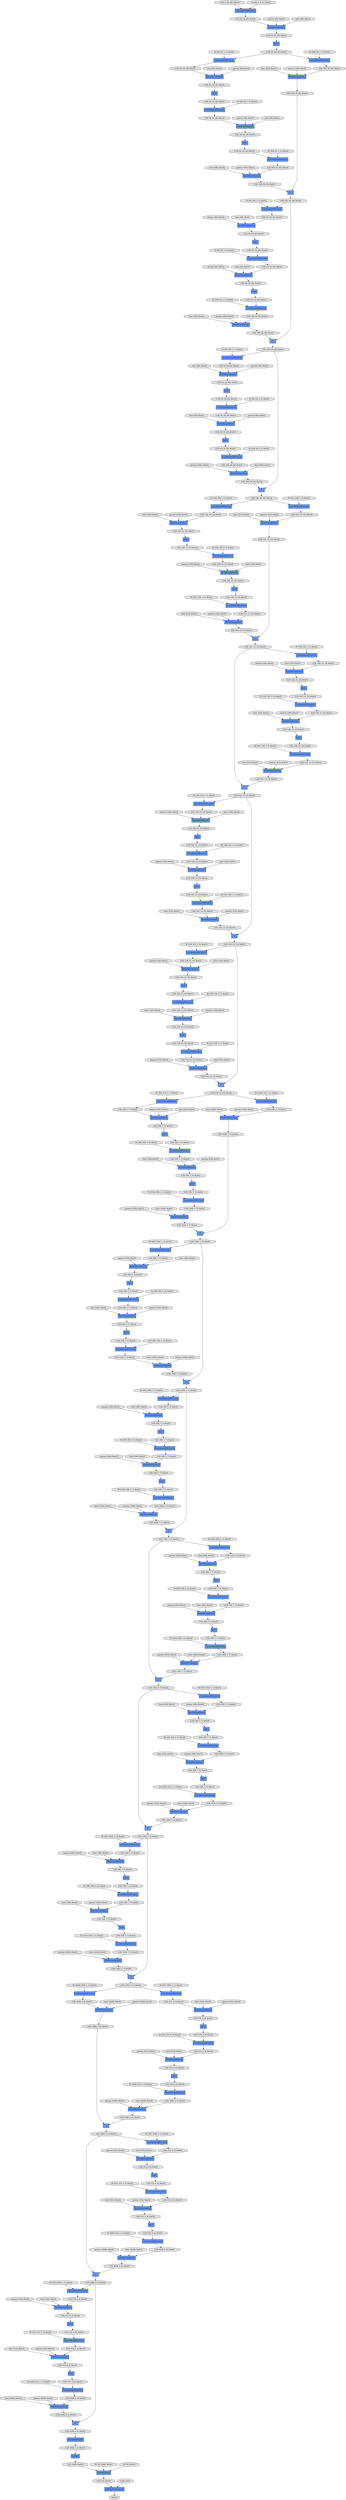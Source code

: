 digraph graphname{rankdir=TB;2202796359816 [label="gamma: (1024), float32",shape="octagon",fillcolor="#E0E0E0",style="filled"];2202852720776 [label="Convolution2DFunction",shape="record",fillcolor="#6495ED",style="filled"];2202796687560 [label="gamma: (512), float32",shape="octagon",fillcolor="#E0E0E0",style="filled"];2202852720904 [label="(128, 128, 13, 13), float32",shape="octagon",fillcolor="#E0E0E0",style="filled"];2202796687688 [label="beta: (512), float32",shape="octagon",fillcolor="#E0E0E0",style="filled"];2202796687816 [label="W: (512, 512, 3, 3), float32",shape="octagon",fillcolor="#E0E0E0",style="filled"];2202796589512 [label="W: (256, 64, 1, 1), float32",shape="octagon",fillcolor="#E0E0E0",style="filled"];2202796589704 [label="gamma: (256), float32",shape="octagon",fillcolor="#E0E0E0",style="filled"];2202852721352 [label="ReLU",shape="record",fillcolor="#6495ED",style="filled"];2202852721480 [label="(128, 128, 13, 13), float32",shape="octagon",fillcolor="#E0E0E0",style="filled"];2202796753800 [label="beta: (128), float32",shape="octagon",fillcolor="#E0E0E0",style="filled"];2202852721544 [label="BatchNormalization",shape="record",fillcolor="#6495ED",style="filled"];2202796590024 [label="beta: (256), float32",shape="octagon",fillcolor="#E0E0E0",style="filled"];2202796557384 [label="W: (1024, 256, 1, 1), float32",shape="octagon",fillcolor="#E0E0E0",style="filled"];2202796754312 [label="gamma: (128), float32",shape="octagon",fillcolor="#E0E0E0",style="filled"];2202852722056 [label="(128, 128, 13, 13), float32",shape="octagon",fillcolor="#E0E0E0",style="filled"];2202796557768 [label="beta: (256), float32",shape="octagon",fillcolor="#E0E0E0",style="filled"];2202852722120 [label="_ + _",shape="record",fillcolor="#6495ED",style="filled"];2202796754504 [label="W: (128, 512, 1, 1), float32",shape="octagon",fillcolor="#E0E0E0",style="filled"];2202852722312 [label="(128, 128, 13, 13), float32",shape="octagon",fillcolor="#E0E0E0",style="filled"];2202796361544 [label="W: (1024, 256, 1, 1), float32",shape="octagon",fillcolor="#E0E0E0",style="filled"];2202796558280 [label="gamma: (256), float32",shape="octagon",fillcolor="#E0E0E0",style="filled"];2202852722696 [label="(128, 512, 13, 13), float32",shape="octagon",fillcolor="#E0E0E0",style="filled"];2202852722760 [label="BatchNormalization",shape="record",fillcolor="#6495ED",style="filled"];2202852722824 [label="Convolution2DFunction",shape="record",fillcolor="#6495ED",style="filled"];2202796558856 [label="W: (256, 256, 3, 3), float32",shape="octagon",fillcolor="#E0E0E0",style="filled"];2202796755464 [label="beta: (512), float32",shape="octagon",fillcolor="#E0E0E0",style="filled"];2202852723272 [label="(128, 512, 13, 13), float32",shape="octagon",fillcolor="#E0E0E0",style="filled"];2202796591688 [label="beta: (256), float32",shape="octagon",fillcolor="#E0E0E0",style="filled"];2202796362504 [label="beta: (1024), float32",shape="octagon",fillcolor="#E0E0E0",style="filled"];2202852723464 [label="(128, 512, 13, 13), float32",shape="octagon",fillcolor="#E0E0E0",style="filled"];2202796559240 [label="gamma: (1024), float32",shape="octagon",fillcolor="#E0E0E0",style="filled"];2202852723656 [label="ReLU",shape="record",fillcolor="#6495ED",style="filled"];2202796362760 [label="gamma: (256), float32",shape="octagon",fillcolor="#E0E0E0",style="filled"];2202852723784 [label="(128, 128, 13, 13), float32",shape="octagon",fillcolor="#E0E0E0",style="filled"];2202796690568 [label="gamma: (512), float32",shape="octagon",fillcolor="#E0E0E0",style="filled"];2202796362888 [label="W: (256, 256, 3, 3), float32",shape="octagon",fillcolor="#E0E0E0",style="filled"];2202852723848 [label="BatchNormalization",shape="record",fillcolor="#6495ED",style="filled"];2202796362952 [label="beta: (256), float32",shape="octagon",fillcolor="#E0E0E0",style="filled"];2202796690696 [label="beta: (512), float32",shape="octagon",fillcolor="#E0E0E0",style="filled"];2202796363080 [label="beta: (256), float32",shape="octagon",fillcolor="#E0E0E0",style="filled"];2202796690952 [label="W: (2048, 512, 1, 1), float32",shape="octagon",fillcolor="#E0E0E0",style="filled"];2202852724232 [label="Convolution2DFunction",shape="record",fillcolor="#6495ED",style="filled"];2202796592648 [label="gamma: (256), float32",shape="octagon",fillcolor="#E0E0E0",style="filled"];2202852724360 [label="(128, 128, 13, 13), float32",shape="octagon",fillcolor="#E0E0E0",style="filled"];2202852724424 [label="Convolution2DFunction",shape="record",fillcolor="#6495ED",style="filled"];2202852724616 [label="(128, 128, 13, 13), float32",shape="octagon",fillcolor="#E0E0E0",style="filled"];2202796658760 [label="beta: (2048), float32",shape="octagon",fillcolor="#E0E0E0",style="filled"];2202852790408 [label="(128, 256, 7, 7), float32",shape="octagon",fillcolor="#E0E0E0",style="filled"];2202796855432 [label="beta: (256), float32",shape="octagon",fillcolor="#E0E0E0",style="filled"];2202852659336 [label="(128, 64, 26, 26), float32",shape="octagon",fillcolor="#E0E0E0",style="filled"];2202852856008 [label="(128, 256, 7, 7), float32",shape="octagon",fillcolor="#E0E0E0",style="filled"];2202852790472 [label="Convolution2DFunction",shape="record",fillcolor="#6495ED",style="filled"];2202852593864 [label="(128, 3, 28, 28), float32",shape="octagon",fillcolor="#E0E0E0",style="filled"];2202852921608 [label="(128, 2048, 4, 4), float32",shape="octagon",fillcolor="#E0E0E0",style="filled"];2202852856072 [label="_ + _",shape="record",fillcolor="#6495ED",style="filled"];2202852593928 [label="ReLU",shape="record",fillcolor="#6495ED",style="filled"];2202852790664 [label="(128, 256, 7, 7), float32",shape="octagon",fillcolor="#E0E0E0",style="filled"];2202852594056 [label="(128, 64, 26, 26), float32",shape="octagon",fillcolor="#E0E0E0",style="filled"];2202852856264 [label="(128, 256, 7, 7), float32",shape="octagon",fillcolor="#E0E0E0",style="filled"];2202796855752 [label="gamma: (256), float32",shape="octagon",fillcolor="#E0E0E0",style="filled"];2202852889096 [label="(128, 1024, 7, 7), float32",shape="octagon",fillcolor="#E0E0E0",style="filled"];2202796855816 [label="beta: (128), float32",shape="octagon",fillcolor="#E0E0E0",style="filled"];2202852921928 [label="_ + _",shape="record",fillcolor="#6495ED",style="filled"];2202852659784 [label="ReLU",shape="record",fillcolor="#6495ED",style="filled"];2202796495432 [label="gamma: (64), float32",shape="octagon",fillcolor="#E0E0E0",style="filled"];2202852922056 [label="(128, 2048, 4, 4), float32",shape="octagon",fillcolor="#E0E0E0",style="filled"];2202852889288 [label="(128, 1024, 7, 7), float32",shape="octagon",fillcolor="#E0E0E0",style="filled"];2202852659912 [label="(128, 64, 26, 26), float32",shape="octagon",fillcolor="#E0E0E0",style="filled"];2202852594440 [label="Convolution2DFunction",shape="record",fillcolor="#6495ED",style="filled"];2202852659976 [label="BatchNormalization",shape="record",fillcolor="#6495ED",style="filled"];2202852889416 [label="ReLU",shape="record",fillcolor="#6495ED",style="filled"];2202852856648 [label="(128, 1024, 7, 7), float32",shape="octagon",fillcolor="#E0E0E0",style="filled"];2202796659592 [label="W: (2048, 512, 1, 1), float32",shape="octagon",fillcolor="#E0E0E0",style="filled"];2202852856712 [label="BatchNormalization",shape="record",fillcolor="#6495ED",style="filled"];2202852791176 [label="(128, 1024, 7, 7), float32",shape="octagon",fillcolor="#E0E0E0",style="filled"];2202852889544 [label="(128, 512, 4, 4), float32",shape="octagon",fillcolor="#E0E0E0",style="filled"];2202852856776 [label="Convolution2DFunction",shape="record",fillcolor="#6495ED",style="filled"];2202852889608 [label="BatchNormalization",shape="record",fillcolor="#6495ED",style="filled"];2202852922632 [label="(128, 2048, 4, 4), float32",shape="octagon",fillcolor="#E0E0E0",style="filled"];2202852660488 [label="(128, 64, 26, 26), float32",shape="octagon",fillcolor="#E0E0E0",style="filled"];2202852791624 [label="Convolution2DFunction",shape="record",fillcolor="#6495ED",style="filled"];2202852660552 [label="_ + _",shape="record",fillcolor="#6495ED",style="filled"];2202795414920 [label="beta: (512), float32",shape="octagon",fillcolor="#E0E0E0",style="filled"];2202796660104 [label="beta: (512), float32",shape="octagon",fillcolor="#E0E0E0",style="filled"];2202852889992 [label="Convolution2DFunction",shape="record",fillcolor="#6495ED",style="filled"];2202852857224 [label="(128, 1024, 7, 7), float32",shape="octagon",fillcolor="#E0E0E0",style="filled"];2202796660168 [label="gamma: (2048), float32",shape="octagon",fillcolor="#E0E0E0",style="filled"];2202852922824 [label="Convolution2DFunction",shape="record",fillcolor="#6495ED",style="filled"];2202852791752 [label="(128, 1024, 7, 7), float32",shape="octagon",fillcolor="#E0E0E0",style="filled"];2202796856712 [label="W: (128, 256, 1, 1), float32",shape="octagon",fillcolor="#E0E0E0",style="filled"];2202852890120 [label="(128, 512, 4, 4), float32",shape="octagon",fillcolor="#E0E0E0",style="filled"];2202796856840 [label="W: (256, 64, 1, 1), float32",shape="octagon",fillcolor="#E0E0E0",style="filled"];2202852660744 [label="(128, 64, 26, 26), float32",shape="octagon",fillcolor="#E0E0E0",style="filled"];2202852595144 [label="Convolution2DFunction",shape="record",fillcolor="#6495ED",style="filled"];2202852890184 [label="Convolution2DFunction",shape="record",fillcolor="#6495ED",style="filled"];2202852857416 [label="(128, 1024, 7, 7), float32",shape="octagon",fillcolor="#E0E0E0",style="filled"];2202852595272 [label="(128, 64, 26, 26), float32",shape="octagon",fillcolor="#E0E0E0",style="filled"];2202852923016 [label="(128, 2048, 4, 4), float32",shape="octagon",fillcolor="#E0E0E0",style="filled"];2202852923144 [label="ReLU",shape="record",fillcolor="#6495ED",style="filled"];2202852890376 [label="(128, 512, 4, 4), float32",shape="octagon",fillcolor="#E0E0E0",style="filled"];2202852857608 [label="ReLU",shape="record",fillcolor="#6495ED",style="filled"];2202852792072 [label="_ + _",shape="record",fillcolor="#6495ED",style="filled"];2202852923272 [label="(128, 512, 4, 4), float32",shape="octagon",fillcolor="#E0E0E0",style="filled"];2202852857736 [label="(128, 256, 7, 7), float32",shape="octagon",fillcolor="#E0E0E0",style="filled"];2202852792200 [label="(128, 1024, 7, 7), float32",shape="octagon",fillcolor="#E0E0E0",style="filled"];2202852661128 [label="(128, 256, 26, 26), float32",shape="octagon",fillcolor="#E0E0E0",style="filled"];2202852923336 [label="BatchNormalization",shape="record",fillcolor="#6495ED",style="filled"];2202852857800 [label="BatchNormalization",shape="record",fillcolor="#6495ED",style="filled"];2202852792264 [label="BatchNormalization",shape="record",fillcolor="#6495ED",style="filled"];2202852661192 [label="BatchNormalization",shape="record",fillcolor="#6495ED",style="filled"];2202796857352 [label="W: (128, 128, 3, 3), float32",shape="octagon",fillcolor="#E0E0E0",style="filled"];2202852595592 [label="(128, 64, 26, 26), float32",shape="octagon",fillcolor="#E0E0E0",style="filled"];2202852890824 [label="ReLU",shape="record",fillcolor="#6495ED",style="filled"];2202852595912 [label="ReLU",shape="record",fillcolor="#6495ED",style="filled"];2202852923720 [label="Convolution2DFunction",shape="record",fillcolor="#6495ED",style="filled"];2202852890952 [label="(128, 512, 4, 4), float32",shape="octagon",fillcolor="#E0E0E0",style="filled"];2202852858184 [label="Convolution2DFunction",shape="record",fillcolor="#6495ED",style="filled"];2202852596040 [label="(128, 64, 26, 26), float32",shape="octagon",fillcolor="#E0E0E0",style="filled"];2202852891016 [label="BatchNormalization",shape="record",fillcolor="#6495ED",style="filled"];2202852596104 [label="BatchNormalization",shape="record",fillcolor="#6495ED",style="filled"];2202796497224 [label="W: (64, 3, 3, 3), float32",shape="octagon",fillcolor="#E0E0E0",style="filled"];2202852923848 [label="(128, 512, 4, 4), float32",shape="octagon",fillcolor="#E0E0E0",style="filled"];2202852858312 [label="(128, 256, 7, 7), float32",shape="octagon",fillcolor="#E0E0E0",style="filled"];2202852792776 [label="(128, 1024, 7, 7), float32",shape="octagon",fillcolor="#E0E0E0",style="filled"];2202852661704 [label="(128, 256, 26, 26), float32",shape="octagon",fillcolor="#E0E0E0",style="filled"];2202852923912 [label="Convolution2DFunction",shape="record",fillcolor="#6495ED",style="filled"];2202852858376 [label="Convolution2DFunction",shape="record",fillcolor="#6495ED",style="filled"];2202852792968 [label="Convolution2DFunction",shape="record",fillcolor="#6495ED",style="filled"];2202852661896 [label="(128, 256, 26, 26), float32",shape="octagon",fillcolor="#E0E0E0",style="filled"];2202852924104 [label="(128, 512, 4, 4), float32",shape="octagon",fillcolor="#E0E0E0",style="filled"];2202852858568 [label="(128, 256, 7, 7), float32",shape="octagon",fillcolor="#E0E0E0",style="filled"];2202852793160 [label="(128, 1024, 7, 7), float32",shape="octagon",fillcolor="#E0E0E0",style="filled"];2202796858184 [label="gamma: (128), float32",shape="octagon",fillcolor="#E0E0E0",style="filled"];2202852662088 [label="ReLU",shape="record",fillcolor="#6495ED",style="filled"];2202852596552 [label="(128, 64, 26, 26), float32",shape="octagon",fillcolor="#E0E0E0",style="filled"];2202852891528 [label="(128, 512, 4, 4), float32",shape="octagon",fillcolor="#E0E0E0",style="filled"];2202852596616 [label="Convolution2DFunction",shape="record",fillcolor="#6495ED",style="filled"];2202852891592 [label="Convolution2DFunction",shape="record",fillcolor="#6495ED",style="filled"];2202852793288 [label="ReLU",shape="record",fillcolor="#6495ED",style="filled"];2202796858312 [label="beta: (128), float32",shape="octagon",fillcolor="#E0E0E0",style="filled"];2202852662216 [label="(128, 64, 26, 26), float32",shape="octagon",fillcolor="#E0E0E0",style="filled"];2202852858888 [label="ReLU",shape="record",fillcolor="#6495ED",style="filled"];2202852662280 [label="BatchNormalization",shape="record",fillcolor="#6495ED",style="filled"];2202852793416 [label="(128, 256, 7, 7), float32",shape="octagon",fillcolor="#E0E0E0",style="filled"];2202852596808 [label="(128, 64, 26, 26), float32",shape="octagon",fillcolor="#E0E0E0",style="filled"];2202852924552 [label="ReLU",shape="record",fillcolor="#6495ED",style="filled"];2202852891784 [label="(128, 512, 4, 4), float32",shape="octagon",fillcolor="#E0E0E0",style="filled"];2202852859016 [label="(128, 256, 7, 7), float32",shape="octagon",fillcolor="#E0E0E0",style="filled"];2202852793480 [label="BatchNormalization",shape="record",fillcolor="#6495ED",style="filled"];2202852859080 [label="BatchNormalization",shape="record",fillcolor="#6495ED",style="filled"];2202852924680 [label="(128, 512, 4, 4), float32",shape="octagon",fillcolor="#E0E0E0",style="filled"];2202796858632 [label="gamma: (128), float32",shape="octagon",fillcolor="#E0E0E0",style="filled"];2202796662088 [label="W: (10, 2048), float32",shape="octagon",fillcolor="#E0E0E0",style="filled"];2202852924744 [label="BatchNormalization",shape="record",fillcolor="#6495ED",style="filled"];2202852859272 [label="BatchNormalization",shape="record",fillcolor="#6495ED",style="filled"];2202852662664 [label="Convolution2DFunction",shape="record",fillcolor="#6495ED",style="filled"];2202796498312 [label="beta: (64), float32",shape="octagon",fillcolor="#E0E0E0",style="filled"];2202852924936 [label="BatchNormalization",shape="record",fillcolor="#6495ED",style="filled"];2202852793864 [label="Convolution2DFunction",shape="record",fillcolor="#6495ED",style="filled"];2202852662792 [label="(128, 64, 26, 26), float32",shape="octagon",fillcolor="#E0E0E0",style="filled"];2202852597256 [label="ReLU",shape="record",fillcolor="#6495ED",style="filled"];2202852662856 [label="Convolution2DFunction",shape="record",fillcolor="#6495ED",style="filled"];2202852892296 [label="(128, 2048, 4, 4), float32",shape="octagon",fillcolor="#E0E0E0",style="filled"];2202852793992 [label="(128, 256, 7, 7), float32",shape="octagon",fillcolor="#E0E0E0",style="filled"];2202852597384 [label="(128, 64, 26, 26), float32",shape="octagon",fillcolor="#E0E0E0",style="filled"];2202852892360 [label="BatchNormalization",shape="record",fillcolor="#6495ED",style="filled"];2202852859592 [label="(128, 256, 7, 7), float32",shape="octagon",fillcolor="#E0E0E0",style="filled"];2202852794056 [label="Convolution2DFunction",shape="record",fillcolor="#6495ED",style="filled"];2202852597448 [label="BatchNormalization",shape="record",fillcolor="#6495ED",style="filled"];2202852892424 [label="BatchNormalization",shape="record",fillcolor="#6495ED",style="filled"];2202852859656 [label="_ + _",shape="record",fillcolor="#6495ED",style="filled"];2202852663048 [label="(128, 64, 26, 26), float32",shape="octagon",fillcolor="#E0E0E0",style="filled"];2202852925256 [label="(128, 512, 4, 4), float32",shape="octagon",fillcolor="#E0E0E0",style="filled"];2202852794248 [label="(128, 256, 7, 7), float32",shape="octagon",fillcolor="#E0E0E0",style="filled"];2202852925320 [label="_ + _",shape="record",fillcolor="#6495ED",style="filled"];2202852892552 [label="Convolution2DFunction",shape="record",fillcolor="#6495ED",style="filled"];2202852663176 [label="BatchNormalization",shape="record",fillcolor="#6495ED",style="filled"];2202852859848 [label="(128, 256, 7, 7), float32",shape="octagon",fillcolor="#E0E0E0",style="filled"];2202852958280 [label="(128, 2048, 4, 4), float32",shape="octagon",fillcolor="#E0E0E0",style="filled"];2202852827208 [label="(128, 256, 7, 7), float32",shape="octagon",fillcolor="#E0E0E0",style="filled"];2202796892296 [label="gamma: (256), float32",shape="octagon",fillcolor="#E0E0E0",style="filled"];2202796728520 [label="gamma: (128), float32",shape="octagon",fillcolor="#E0E0E0",style="filled"];2202852630792 [label="(128, 64, 26, 26), float32",shape="octagon",fillcolor="#E0E0E0",style="filled"];2202796892488 [label="beta: (1024), float32",shape="octagon",fillcolor="#E0E0E0",style="filled"];2202852630856 [label="Convolution2DFunction",shape="record",fillcolor="#6495ED",style="filled"];2202796597640 [label="beta: (64), float32",shape="octagon",fillcolor="#E0E0E0",style="filled"];2202852631048 [label="(128, 64, 26, 26), float32",shape="octagon",fillcolor="#E0E0E0",style="filled"];2202796630600 [label="W: (2048, 512, 1, 1), float32",shape="octagon",fillcolor="#E0E0E0",style="filled"];2202796597832 [label="gamma: (64), float32",shape="octagon",fillcolor="#E0E0E0",style="filled"];2202852958856 [label="(128, 2048, 4, 4), float32",shape="octagon",fillcolor="#E0E0E0",style="filled"];2202796892808 [label="beta: (256), float32",shape="octagon",fillcolor="#E0E0E0",style="filled"];2202852827784 [label="(128, 256, 7, 7), float32",shape="octagon",fillcolor="#E0E0E0",style="filled"];2202852827848 [label="_ + _",shape="record",fillcolor="#6495ED",style="filled"];2202852959048 [label="(128, 2048, 4, 4), float32",shape="octagon",fillcolor="#E0E0E0",style="filled"];2202796598088 [label="W: (64, 64, 3, 3), float32",shape="octagon",fillcolor="#E0E0E0",style="filled"];2202852828040 [label="(128, 256, 7, 7), float32",shape="octagon",fillcolor="#E0E0E0",style="filled"];2202852631560 [label="(128, 256, 26, 26), float32",shape="octagon",fillcolor="#E0E0E0",style="filled"];2202796631112 [label="W: (512, 2048, 1, 1), float32",shape="octagon",fillcolor="#E0E0E0",style="filled"];2202791650376 [label="Convolution2DFunction",shape="record",fillcolor="#6495ED",style="filled"];2202852631624 [label="BatchNormalization",shape="record",fillcolor="#6495ED",style="filled"];2202852959368 [label="(128, 2048, 1, 1), float32",shape="octagon",fillcolor="#E0E0E0",style="filled"];2202852959432 [label="(128, 2048), float32",shape="octagon",fillcolor="#E0E0E0",style="filled"];2202796893384 [label="gamma: (256), float32",shape="octagon",fillcolor="#E0E0E0",style="filled"];2202796598472 [label="beta: (64), float32",shape="octagon",fillcolor="#E0E0E0",style="filled"];2202796664072 [label="beta: (2048), float32",shape="octagon",fillcolor="#E0E0E0",style="filled"];2202852828424 [label="(128, 1024, 7, 7), float32",shape="octagon",fillcolor="#E0E0E0",style="filled"];2202796598536 [label="gamma: (64), float32",shape="octagon",fillcolor="#E0E0E0",style="filled"];2202852959560 [label="LinearFunction",shape="record",fillcolor="#6495ED",style="filled"];2202852828488 [label="BatchNormalization",shape="record",fillcolor="#6495ED",style="filled"];2202852828552 [label="Convolution2DFunction",shape="record",fillcolor="#6495ED",style="filled"];2202852632008 [label="Convolution2DFunction",shape="record",fillcolor="#6495ED",style="filled"];2202796893704 [label="W: (256, 1024, 1, 1), float32",shape="octagon",fillcolor="#E0E0E0",style="filled"];2202796729864 [label="W: (128, 128, 3, 3), float32",shape="octagon",fillcolor="#E0E0E0",style="filled"];2202852632136 [label="(128, 256, 26, 26), float32",shape="octagon",fillcolor="#E0E0E0",style="filled"];2202796631752 [label="gamma: (512), float32",shape="octagon",fillcolor="#E0E0E0",style="filled"];2202852829000 [label="(128, 1024, 7, 7), float32",shape="octagon",fillcolor="#E0E0E0",style="filled"];2202796730184 [label="W: (512, 128, 1, 1), float32",shape="octagon",fillcolor="#E0E0E0",style="filled"];2202796894088 [label="W: (256, 256, 3, 3), float32",shape="octagon",fillcolor="#E0E0E0",style="filled"];2202852829192 [label="(128, 1024, 7, 7), float32",shape="octagon",fillcolor="#E0E0E0",style="filled"];2202852632584 [label="(128, 256, 26, 26), float32",shape="octagon",fillcolor="#E0E0E0",style="filled"];2202796664904 [label="gamma: (2048), float32",shape="octagon",fillcolor="#E0E0E0",style="filled"];2202852632648 [label="BatchNormalization",shape="record",fillcolor="#6495ED",style="filled"];2202796632200 [label="beta: (512), float32",shape="octagon",fillcolor="#E0E0E0",style="filled"];2202796894344 [label="beta: (256), float32",shape="octagon",fillcolor="#E0E0E0",style="filled"];2202796730504 [label="beta: (128), float32",shape="octagon",fillcolor="#E0E0E0",style="filled"];2202796599432 [label="W: (256, 64, 1, 1), float32",shape="octagon",fillcolor="#E0E0E0",style="filled"];2202852960456 [label="(128, 10), float32",shape="octagon",fillcolor="#E0E0E0",style="filled"];2202852829384 [label="ReLU",shape="record",fillcolor="#6495ED",style="filled"];2202852632712 [label="_ + _",shape="record",fillcolor="#6495ED",style="filled"];2202852960520 [label="(128), int32",shape="octagon",fillcolor="#E0E0E0",style="filled"];2202852829512 [label="(128, 256, 7, 7), float32",shape="octagon",fillcolor="#E0E0E0",style="filled"];2202852829576 [label="BatchNormalization",shape="record",fillcolor="#6495ED",style="filled"];2202796730952 [label="gamma: (128), float32",shape="octagon",fillcolor="#E0E0E0",style="filled"];2202852633160 [label="(128, 256, 26, 26), float32",shape="octagon",fillcolor="#E0E0E0",style="filled"];2202852633224 [label="Convolution2DFunction",shape="record",fillcolor="#6495ED",style="filled"];2202852633288 [label="ReLU",shape="record",fillcolor="#6495ED",style="filled"];2202796632840 [label="gamma: (2048), float32",shape="octagon",fillcolor="#E0E0E0",style="filled"];2202796665608 [label="beta: (2048), float32",shape="octagon",fillcolor="#E0E0E0",style="filled"];2202852829960 [label="Convolution2DFunction",shape="record",fillcolor="#6495ED",style="filled"];2202796632904 [label="beta: (2048), float32",shape="octagon",fillcolor="#E0E0E0",style="filled"];2202852830088 [label="(128, 256, 7, 7), float32",shape="octagon",fillcolor="#E0E0E0",style="filled"];2202852633544 [label="Reshape",shape="record",fillcolor="#6495ED",style="filled"];2202852830152 [label="Convolution2DFunction",shape="record",fillcolor="#6495ED",style="filled"];2202851421128 [label="Convolution2DFunction",shape="record",fillcolor="#6495ED",style="filled"];2202852830344 [label="(128, 256, 7, 7), float32",shape="octagon",fillcolor="#E0E0E0",style="filled"];2202796731592 [label="beta: (128), float32",shape="octagon",fillcolor="#E0E0E0",style="filled"];2202852633800 [label="BatchNormalization",shape="record",fillcolor="#6495ED",style="filled"];2202852633864 [label="(128, 256, 26, 26), float32",shape="octagon",fillcolor="#E0E0E0",style="filled"];2202852633928 [label="(128, 64, 26, 26), float32",shape="octagon",fillcolor="#E0E0E0",style="filled"];2202796600648 [label="W: (64, 256, 1, 1), float32",shape="octagon",fillcolor="#E0E0E0",style="filled"];2202796666312 [label="gamma: (2048), float32",shape="octagon",fillcolor="#E0E0E0",style="filled"];2202852830664 [label="ReLU",shape="record",fillcolor="#6495ED",style="filled"];2202852830792 [label="(128, 256, 7, 7), float32",shape="octagon",fillcolor="#E0E0E0",style="filled"];2202796666504 [label="W: (2048, 1024, 1, 1), float32",shape="octagon",fillcolor="#E0E0E0",style="filled"];2202852830856 [label="BatchNormalization",shape="record",fillcolor="#6495ED",style="filled"];2202852634312 [label="Convolution2DFunction",shape="record",fillcolor="#6495ED",style="filled"];2202852962056 [label="float32",shape="octagon",fillcolor="#E0E0E0",style="filled"];2202796732232 [label="gamma: (512), float32",shape="octagon",fillcolor="#E0E0E0",style="filled"];2202852634440 [label="(128, 64, 26, 26), float32",shape="octagon",fillcolor="#E0E0E0",style="filled"];2202852634504 [label="Convolution2DFunction",shape="record",fillcolor="#6495ED",style="filled"];2202796732488 [label="gamma: (256), float32",shape="octagon",fillcolor="#E0E0E0",style="filled"];2202796208456 [label="gamma: (512), float32",shape="octagon",fillcolor="#E0E0E0",style="filled"];2202852766216 [label="(128, 128, 13, 13), float32",shape="octagon",fillcolor="#E0E0E0",style="filled"];2202852766280 [label="_ + _",shape="record",fillcolor="#6495ED",style="filled"];2202796208904 [label="W: (512, 512, 3, 3), float32",shape="octagon",fillcolor="#E0E0E0",style="filled"];2202852766472 [label="(128, 128, 13, 13), float32",shape="octagon",fillcolor="#E0E0E0",style="filled"];2202852766856 [label="(128, 512, 13, 13), float32",shape="octagon",fillcolor="#E0E0E0",style="filled"];2202852766920 [label="BatchNormalization",shape="record",fillcolor="#6495ED",style="filled"];2202852766984 [label="AveragePooling2D",shape="record",fillcolor="#6495ED",style="filled"];2202796701000 [label="gamma: (256), float32",shape="octagon",fillcolor="#E0E0E0",style="filled"];2202796733768 [label="W: (256, 512, 1, 1), float32",shape="octagon",fillcolor="#E0E0E0",style="filled"];2202783102536 [label="beta: (256), float32",shape="octagon",fillcolor="#E0E0E0",style="filled"];2202852767432 [label="(128, 512, 13, 13), float32",shape="octagon",fillcolor="#E0E0E0",style="filled"];2202796701448 [label="beta: (256), float32",shape="octagon",fillcolor="#E0E0E0",style="filled"];2202796701512 [label="W: (1024, 256, 1, 1), float32",shape="octagon",fillcolor="#E0E0E0",style="filled"];2202852767624 [label="(128, 512, 13, 13), float32",shape="octagon",fillcolor="#E0E0E0",style="filled"];2202852767752 [label="ReLU",shape="record",fillcolor="#6495ED",style="filled"];2202852767880 [label="(128, 256, 7, 7), float32",shape="octagon",fillcolor="#E0E0E0",style="filled"];2202852767944 [label="BatchNormalization",shape="record",fillcolor="#6495ED",style="filled"];2202852768328 [label="Convolution2DFunction",shape="record",fillcolor="#6495ED",style="filled"];2202796735048 [label="gamma: (256), float32",shape="octagon",fillcolor="#E0E0E0",style="filled"];2202852768456 [label="(128, 256, 7, 7), float32",shape="octagon",fillcolor="#E0E0E0",style="filled"];2202796604104 [label="b: (10), float32",shape="octagon",fillcolor="#E0E0E0",style="filled"];2202852768520 [label="Convolution2DFunction",shape="record",fillcolor="#6495ED",style="filled"];2202852768712 [label="(128, 256, 7, 7), float32",shape="octagon",fillcolor="#E0E0E0",style="filled"];2202796703048 [label="gamma: (256), float32",shape="octagon",fillcolor="#E0E0E0",style="filled"];2202852769160 [label="ReLU",shape="record",fillcolor="#6495ED",style="filled"];2202796735880 [label="beta: (256), float32",shape="octagon",fillcolor="#E0E0E0",style="filled"];2202796703176 [label="beta: (256), float32",shape="octagon",fillcolor="#E0E0E0",style="filled"];2202852769288 [label="(128, 256, 7, 7), float32",shape="octagon",fillcolor="#E0E0E0",style="filled"];2202852769352 [label="BatchNormalization",shape="record",fillcolor="#6495ED",style="filled"];2202796703368 [label="W: (256, 256, 3, 3), float32",shape="octagon",fillcolor="#E0E0E0",style="filled"];2202852769544 [label="BatchNormalization",shape="record",fillcolor="#6495ED",style="filled"];2202796736264 [label="W: (256, 256, 3, 3), float32",shape="octagon",fillcolor="#E0E0E0",style="filled"];2202851361160 [label="SoftmaxCrossEntropy",shape="record",fillcolor="#6495ED",style="filled"];2202852704712 [label="(128, 128, 13, 13), float32",shape="octagon",fillcolor="#E0E0E0",style="filled"];2202852704776 [label="Convolution2DFunction",shape="record",fillcolor="#6495ED",style="filled"];2202852704968 [label="(128, 128, 13, 13), float32",shape="octagon",fillcolor="#E0E0E0",style="filled"];2202796737608 [label="W: (512, 256, 1, 1), float32",shape="octagon",fillcolor="#E0E0E0",style="filled"];2202852705480 [label="(128, 512, 13, 13), float32",shape="octagon",fillcolor="#E0E0E0",style="filled"];2202796705032 [label="gamma: (256), float32",shape="octagon",fillcolor="#E0E0E0",style="filled"];2202852705544 [label="BatchNormalization",shape="record",fillcolor="#6495ED",style="filled"];2202796705288 [label="beta: (256), float32",shape="octagon",fillcolor="#E0E0E0",style="filled"];2202852705928 [label="Convolution2DFunction",shape="record",fillcolor="#6495ED",style="filled"];2202852706056 [label="(128, 512, 13, 13), float32",shape="octagon",fillcolor="#E0E0E0",style="filled"];2202796738568 [label="beta: (512), float32",shape="octagon",fillcolor="#E0E0E0",style="filled"];2202852706376 [label="_ + _",shape="record",fillcolor="#6495ED",style="filled"];2202852706504 [label="(128, 512, 13, 13), float32",shape="octagon",fillcolor="#E0E0E0",style="filled"];2202852706568 [label="BatchNormalization",shape="record",fillcolor="#6495ED",style="filled"];2202796738952 [label="gamma: (512), float32",shape="octagon",fillcolor="#E0E0E0",style="filled"];2202796706440 [label="gamma: (256), float32",shape="octagon",fillcolor="#E0E0E0",style="filled"];2202796706504 [label="W: (256, 1024, 1, 1), float32",shape="octagon",fillcolor="#E0E0E0",style="filled"];2202852707080 [label="(128, 512, 13, 13), float32",shape="octagon",fillcolor="#E0E0E0",style="filled"];2202796706632 [label="W: (256, 256, 3, 3), float32",shape="octagon",fillcolor="#E0E0E0",style="filled"];2202852707272 [label="Convolution2DFunction",shape="record",fillcolor="#6495ED",style="filled"];2202796739528 [label="beta: (512), float32",shape="octagon",fillcolor="#E0E0E0",style="filled"];2202852707464 [label="(128, 512, 13, 13), float32",shape="octagon",fillcolor="#E0E0E0",style="filled"];2202796739784 [label="W: (512, 128, 1, 1), float32",shape="octagon",fillcolor="#E0E0E0",style="filled"];2202852707592 [label="ReLU",shape="record",fillcolor="#6495ED",style="filled"];2202852707720 [label="(128, 128, 13, 13), float32",shape="octagon",fillcolor="#E0E0E0",style="filled"];2202852707784 [label="BatchNormalization",shape="record",fillcolor="#6495ED",style="filled"];2202796740104 [label="gamma: (512), float32",shape="octagon",fillcolor="#E0E0E0",style="filled"];2202852708168 [label="Convolution2DFunction",shape="record",fillcolor="#6495ED",style="filled"];2202852708296 [label="(128, 128, 13, 13), float32",shape="octagon",fillcolor="#E0E0E0",style="filled"];2202852741384 [label="ReLU",shape="record",fillcolor="#6495ED",style="filled"];2202852872584 [label="(128, 1024, 7, 7), float32",shape="octagon",fillcolor="#E0E0E0",style="filled"];2202852807048 [label="ReLU",shape="record",fillcolor="#6495ED",style="filled"];2202852741512 [label="(128, 128, 13, 13), float32",shape="octagon",fillcolor="#E0E0E0",style="filled"];2202852741576 [label="BatchNormalization",shape="record",fillcolor="#6495ED",style="filled"];2202852807176 [label="(128, 256, 7, 7), float32",shape="octagon",fillcolor="#E0E0E0",style="filled"];2202796741192 [label="beta: (1024), float32",shape="octagon",fillcolor="#E0E0E0",style="filled"];2202852807240 [label="BatchNormalization",shape="record",fillcolor="#6495ED",style="filled"];2202852873160 [label="(128, 1024, 7, 7), float32",shape="octagon",fillcolor="#E0E0E0",style="filled"];2202852742088 [label="(128, 128, 13, 13), float32",shape="octagon",fillcolor="#E0E0E0",style="filled"];2202852742152 [label="_ + _",shape="record",fillcolor="#6495ED",style="filled"];2202796676168 [label="gamma: (1024), float32",shape="octagon",fillcolor="#E0E0E0",style="filled"];2202852807752 [label="(128, 256, 7, 7), float32",shape="octagon",fillcolor="#E0E0E0",style="filled"];2202852873352 [label="(128, 1024, 7, 7), float32",shape="octagon",fillcolor="#E0E0E0",style="filled"];2202852807816 [label="_ + _",shape="record",fillcolor="#6495ED",style="filled"];2202852742344 [label="(128, 128, 13, 13), float32",shape="octagon",fillcolor="#E0E0E0",style="filled"];2202852873544 [label="ReLU",shape="record",fillcolor="#6495ED",style="filled"];2202852808008 [label="(128, 256, 7, 7), float32",shape="octagon",fillcolor="#E0E0E0",style="filled"];2202852873672 [label="(128, 256, 7, 7), float32",shape="octagon",fillcolor="#E0E0E0",style="filled"];2202852873736 [label="BatchNormalization",shape="record",fillcolor="#6495ED",style="filled"];2202783077960 [label="gamma: (1024), float32",shape="octagon",fillcolor="#E0E0E0",style="filled"];2202852742728 [label="(128, 512, 13, 13), float32",shape="octagon",fillcolor="#E0E0E0",style="filled"];2202852742792 [label="BatchNormalization",shape="record",fillcolor="#6495ED",style="filled"];2202852808392 [label="(128, 1024, 7, 7), float32",shape="octagon",fillcolor="#E0E0E0",style="filled"];2202852808456 [label="BatchNormalization",shape="record",fillcolor="#6495ED",style="filled"];2202852808520 [label="Convolution2DFunction",shape="record",fillcolor="#6495ED",style="filled"];2202796545864 [label="W: (64, 64, 3, 3), float32",shape="octagon",fillcolor="#E0E0E0",style="filled"];2202852874120 [label="Convolution2DFunction",shape="record",fillcolor="#6495ED",style="filled"];2202852874248 [label="(128, 256, 7, 7), float32",shape="octagon",fillcolor="#E0E0E0",style="filled"];2202852874312 [label="Convolution2DFunction",shape="record",fillcolor="#6495ED",style="filled"];2202796677256 [label="W: (1024, 256, 1, 1), float32",shape="octagon",fillcolor="#E0E0E0",style="filled"];2202852743304 [label="(128, 512, 13, 13), float32",shape="octagon",fillcolor="#E0E0E0",style="filled"];2202796742856 [label="beta: (256), float32",shape="octagon",fillcolor="#E0E0E0",style="filled"];2202852874504 [label="(128, 256, 7, 7), float32",shape="octagon",fillcolor="#E0E0E0",style="filled"];2202852808968 [label="(128, 1024, 7, 7), float32",shape="octagon",fillcolor="#E0E0E0",style="filled"];2202783078728 [label="W: (1024, 256, 1, 1), float32",shape="octagon",fillcolor="#E0E0E0",style="filled"];2202852743496 [label="(128, 512, 13, 13), float32",shape="octagon",fillcolor="#E0E0E0",style="filled"];2202852809160 [label="(128, 1024, 7, 7), float32",shape="octagon",fillcolor="#E0E0E0",style="filled"];2202796546504 [label="gamma: (64), float32",shape="octagon",fillcolor="#E0E0E0",style="filled"];2202852743688 [label="ReLU",shape="record",fillcolor="#6495ED",style="filled"];2202852874824 [label="ReLU",shape="record",fillcolor="#6495ED",style="filled"];2202852743816 [label="(128, 128, 13, 13), float32",shape="octagon",fillcolor="#E0E0E0",style="filled"];2202796743304 [label="W: (1024, 256, 1, 1), float32",shape="octagon",fillcolor="#E0E0E0",style="filled"];2202852809352 [label="ReLU",shape="record",fillcolor="#6495ED",style="filled"];2202796186248 [label="beta: (1024), float32",shape="octagon",fillcolor="#E0E0E0",style="filled"];2202852743880 [label="BatchNormalization",shape="record",fillcolor="#6495ED",style="filled"];2202852874952 [label="(128, 256, 7, 7), float32",shape="octagon",fillcolor="#E0E0E0",style="filled"];2202783046344 [label="gamma: (256), float32",shape="octagon",fillcolor="#E0E0E0",style="filled"];2202852875016 [label="BatchNormalization",shape="record",fillcolor="#6495ED",style="filled"];2202852809480 [label="(128, 256, 7, 7), float32",shape="octagon",fillcolor="#E0E0E0",style="filled"];2202852809544 [label="BatchNormalization",shape="record",fillcolor="#6495ED",style="filled"];2202796678216 [label="W: (512, 1024, 1, 1), float32",shape="octagon",fillcolor="#E0E0E0",style="filled"];2202852744264 [label="Convolution2DFunction",shape="record",fillcolor="#6495ED",style="filled"];2202796547144 [label="beta: (64), float32",shape="octagon",fillcolor="#E0E0E0",style="filled"];2202796743816 [label="gamma: (1024), float32",shape="octagon",fillcolor="#E0E0E0",style="filled"];2202852809928 [label="Convolution2DFunction",shape="record",fillcolor="#6495ED",style="filled"];2202852744392 [label="(128, 128, 13, 13), float32",shape="octagon",fillcolor="#E0E0E0",style="filled"];2202796678408 [label="beta: (1024), float32",shape="octagon",fillcolor="#E0E0E0",style="filled"];2202852875528 [label="(128, 256, 7, 7), float32",shape="octagon",fillcolor="#E0E0E0",style="filled"];2202852744456 [label="Convolution2DFunction",shape="record",fillcolor="#6495ED",style="filled"];2202796547336 [label="W: (256, 64, 1, 1), float32",shape="octagon",fillcolor="#E0E0E0",style="filled"];2202852875592 [label="_ + _",shape="record",fillcolor="#6495ED",style="filled"];2202852810056 [label="(128, 256, 7, 7), float32",shape="octagon",fillcolor="#E0E0E0",style="filled"];2202852810120 [label="Convolution2DFunction",shape="record",fillcolor="#6495ED",style="filled"];2202852744648 [label="(128, 128, 13, 13), float32",shape="octagon",fillcolor="#E0E0E0",style="filled"];2202796547528 [label="W: (64, 64, 1, 1), float32",shape="octagon",fillcolor="#E0E0E0",style="filled"];2202852875784 [label="(128, 256, 7, 7), float32",shape="octagon",fillcolor="#E0E0E0",style="filled"];2202852810312 [label="(128, 256, 7, 7), float32",shape="octagon",fillcolor="#E0E0E0",style="filled"];2202796547656 [label="beta: (64), float32",shape="octagon",fillcolor="#E0E0E0",style="filled"];2202852810440 [label="BatchNormalization",shape="record",fillcolor="#6495ED",style="filled"];2202852744968 [label="ReLU",shape="record",fillcolor="#6495ED",style="filled"];2202796744520 [label="W: (256, 1024, 1, 1), float32",shape="octagon",fillcolor="#E0E0E0",style="filled"];2202852745096 [label="(128, 128, 13, 13), float32",shape="octagon",fillcolor="#E0E0E0",style="filled"];2202852810632 [label="ReLU",shape="record",fillcolor="#6495ED",style="filled"];2202852876168 [label="(128, 1024, 7, 7), float32",shape="octagon",fillcolor="#E0E0E0",style="filled"];2202796547976 [label="gamma: (64), float32",shape="octagon",fillcolor="#E0E0E0",style="filled"];2202852745160 [label="BatchNormalization",shape="record",fillcolor="#6495ED",style="filled"];2202852876232 [label="BatchNormalization",shape="record",fillcolor="#6495ED",style="filled"];2202796646472 [label="W: (128, 128, 3, 3), float32",shape="octagon",fillcolor="#E0E0E0",style="filled"];2202852941960 [label="(128, 512, 4, 4), float32",shape="octagon",fillcolor="#E0E0E0",style="filled"];2202852679816 [label="ReLU",shape="record",fillcolor="#6495ED",style="filled"];2202852679944 [label="(128, 64, 26, 26), float32",shape="octagon",fillcolor="#E0E0E0",style="filled"];2202796646792 [label="gamma: (512), float32",shape="octagon",fillcolor="#E0E0E0",style="filled"];2202852942344 [label="(128, 2048, 4, 4), float32",shape="octagon",fillcolor="#E0E0E0",style="filled"];2202796647240 [label="gamma: (128), float32",shape="octagon",fillcolor="#E0E0E0",style="filled"];2202852680520 [label="(128, 64, 26, 26), float32",shape="octagon",fillcolor="#E0E0E0",style="filled"];2202852680584 [label="_ + _",shape="record",fillcolor="#6495ED",style="filled"];2202852942920 [label="(128, 2048, 4, 4), float32",shape="octagon",fillcolor="#E0E0E0",style="filled"];2202796745800 [label="gamma: (1024), float32",shape="octagon",fillcolor="#E0E0E0",style="filled"];2202852680776 [label="(128, 64, 26, 26), float32",shape="octagon",fillcolor="#E0E0E0",style="filled"];2202796647560 [label="beta: (128), float32",shape="octagon",fillcolor="#E0E0E0",style="filled"];2202852943112 [label="(128, 2048, 4, 4), float32",shape="octagon",fillcolor="#E0E0E0",style="filled"];2202852943304 [label="ReLU",shape="record",fillcolor="#6495ED",style="filled"];2202852681160 [label="(128, 256, 26, 26), float32",shape="octagon",fillcolor="#E0E0E0",style="filled"];2202852681224 [label="BatchNormalization",shape="record",fillcolor="#6495ED",style="filled"];2202852943432 [label="(128, 512, 4, 4), float32",shape="octagon",fillcolor="#E0E0E0",style="filled"];2202852681288 [label="Convolution2DFunction",shape="record",fillcolor="#6495ED",style="filled"];2202796746312 [label="beta: (256), float32",shape="octagon",fillcolor="#E0E0E0",style="filled"];2202852943496 [label="BatchNormalization",shape="record",fillcolor="#6495ED",style="filled"];2202796648264 [label="W: (512, 128, 1, 1), float32",shape="octagon",fillcolor="#E0E0E0",style="filled"];2202852943880 [label="Convolution2DFunction",shape="record",fillcolor="#6495ED",style="filled"];2202852681736 [label="(128, 256, 26, 26), float32",shape="octagon",fillcolor="#E0E0E0",style="filled"];2202796648520 [label="beta: (128), float32",shape="octagon",fillcolor="#E0E0E0",style="filled"];2202852944008 [label="(128, 512, 4, 4), float32",shape="octagon",fillcolor="#E0E0E0",style="filled"];2202852944072 [label="Convolution2DFunction",shape="record",fillcolor="#6495ED",style="filled"];2202796746952 [label="gamma: (256), float32",shape="octagon",fillcolor="#E0E0E0",style="filled"];2202796648648 [label="W: (128, 512, 1, 1), float32",shape="octagon",fillcolor="#E0E0E0",style="filled"];2202852681928 [label="(128, 256, 26, 26), float32",shape="octagon",fillcolor="#E0E0E0",style="filled"];2202852682056 [label="ReLU",shape="record",fillcolor="#6495ED",style="filled"];2202852944264 [label="(128, 512, 4, 4), float32",shape="octagon",fillcolor="#E0E0E0",style="filled"];2202852682184 [label="(128, 128, 13, 13), float32",shape="octagon",fillcolor="#E0E0E0",style="filled"];2202852682248 [label="BatchNormalization",shape="record",fillcolor="#6495ED",style="filled"];2202852944584 [label="ReLU",shape="record",fillcolor="#6495ED",style="filled"];2202852944712 [label="(128, 512, 4, 4), float32",shape="octagon",fillcolor="#E0E0E0",style="filled"];2202852944776 [label="BatchNormalization",shape="record",fillcolor="#6495ED",style="filled"];2202852682632 [label="Convolution2DFunction",shape="record",fillcolor="#6495ED",style="filled"];2202852682760 [label="(128, 128, 13, 13), float32",shape="octagon",fillcolor="#E0E0E0",style="filled"];2202852944968 [label="BatchNormalization",shape="record",fillcolor="#6495ED",style="filled"];2202796747848 [label="beta: (1024), float32",shape="octagon",fillcolor="#E0E0E0",style="filled"];2202852682824 [label="Convolution2DFunction",shape="record",fillcolor="#6495ED",style="filled"];2202796747976 [label="W: (256, 1024, 1, 1), float32",shape="octagon",fillcolor="#E0E0E0",style="filled"];2202796649736 [label="gamma: (128), float32",shape="octagon",fillcolor="#E0E0E0",style="filled"];2202852683016 [label="(128, 128, 13, 13), float32",shape="octagon",fillcolor="#E0E0E0",style="filled"];2202796715336 [label="beta: (1024), float32",shape="octagon",fillcolor="#E0E0E0",style="filled"];2202852945288 [label="(128, 512, 4, 4), float32",shape="octagon",fillcolor="#E0E0E0",style="filled"];2202852945352 [label="_ + _",shape="record",fillcolor="#6495ED",style="filled"];2202796715464 [label="gamma: (1024), float32",shape="octagon",fillcolor="#E0E0E0",style="filled"];2202852945544 [label="(128, 512, 4, 4), float32",shape="octagon",fillcolor="#E0E0E0",style="filled"];2202796715656 [label="W: (256, 1024, 1, 1), float32",shape="octagon",fillcolor="#E0E0E0",style="filled"];2202796715720 [label="W: (1024, 512, 1, 1), float32",shape="octagon",fillcolor="#E0E0E0",style="filled"];2202852683464 [label="ReLU",shape="record",fillcolor="#6495ED",style="filled"];2202852683592 [label="(128, 128, 13, 13), float32",shape="octagon",fillcolor="#E0E0E0",style="filled"];2202852683656 [label="BatchNormalization",shape="record",fillcolor="#6495ED",style="filled"];2202796585480 [label="beta: (128), float32",shape="octagon",fillcolor="#E0E0E0",style="filled"];2202796847752 [label="W: (64, 64, 3, 3), float32",shape="octagon",fillcolor="#E0E0E0",style="filled"];2202796848136 [label="W: (64, 256, 1, 1), float32",shape="octagon",fillcolor="#E0E0E0",style="filled"];2202796586120 [label="gamma: (128), float32",shape="octagon",fillcolor="#E0E0E0",style="filled"];2202796586504 [label="W: (128, 128, 3, 3), float32",shape="octagon",fillcolor="#E0E0E0",style="filled"];2202796586696 [label="gamma: (512), float32",shape="octagon",fillcolor="#E0E0E0",style="filled"];2202796848840 [label="gamma: (64), float32",shape="octagon",fillcolor="#E0E0E0",style="filled"];2202796586760 [label="beta: (512), float32",shape="octagon",fillcolor="#E0E0E0",style="filled"];2202796652616 [label="beta: (512), float32",shape="octagon",fillcolor="#E0E0E0",style="filled"];2202796587144 [label="W: (512, 128, 1, 1), float32",shape="octagon",fillcolor="#E0E0E0",style="filled"];2202796849544 [label="beta: (256), float32",shape="octagon",fillcolor="#E0E0E0",style="filled"];2202796849672 [label="gamma: (64), float32",shape="octagon",fillcolor="#E0E0E0",style="filled"];2202851506696 [label="Convolution2DFunction",shape="record",fillcolor="#6495ED",style="filled"];2202796653256 [label="gamma: (512), float32",shape="octagon",fillcolor="#E0E0E0",style="filled"];2202796849864 [label="gamma: (256), float32",shape="octagon",fillcolor="#E0E0E0",style="filled"];2202796587848 [label="W: (128, 512, 1, 1), float32",shape="octagon",fillcolor="#E0E0E0",style="filled"];2202851507016 [label="BatchNormalization",shape="record",fillcolor="#6495ED",style="filled"];2202796653448 [label="W: (512, 512, 3, 3), float32",shape="octagon",fillcolor="#E0E0E0",style="filled"];2202796653576 [label="beta: (512), float32",shape="octagon",fillcolor="#E0E0E0",style="filled"];2202796653896 [label="W: (512, 2048, 1, 1), float32",shape="octagon",fillcolor="#E0E0E0",style="filled"];2202796850632 [label="beta: (64), float32",shape="octagon",fillcolor="#E0E0E0",style="filled"];2202796654280 [label="gamma: (512), float32",shape="octagon",fillcolor="#E0E0E0",style="filled"];2202796850888 [label="beta: (64), float32",shape="octagon",fillcolor="#E0E0E0",style="filled"];2202852827848 -> 2202852829192;2202852892552 -> 2202852923272;2202852891528 -> 2202852890824;2202852659784 -> 2202852660744;2202852808968 -> 2202852807816;2202852662664 -> 2202852679944;2202852960456 -> 2202851361160;2202852923720 -> 2202852924680;2202852682056 -> 2202852683016;2202852679816 -> 2202852680776;2202852793864 -> 2202852807176;2202852768712 -> 2202852768328;2202852707592 -> 2202852720904;2202852633800 -> 2202852634440;2202852830856 -> 2202852856008;2202852659336 -> 2202852634312;2202852923336 -> 2202852923848;2202852857800 -> 2202852858312;2202852792264 -> 2202852792776;2202852661192 -> 2202852661704;2202852704968 -> 2202852682824;2202796665608 -> 2202852892360;2202852793288 -> 2202852794248;2202783046344 -> 2202852793480;2202852875016 -> 2202852875528;2202852791176 -> 2202852769544;2202852767624 -> 2202852594440;2202852809160 -> 2202852792968;2202796660104 -> 2202852944776;2202796739784 -> 2202852682824;2202852892360 -> 2202852921608;2202852876232 -> 2202852889096;2202796856840 -> 2202852662856;2202852856008 -> 2202852830664;2202852875592 -> 2202852889288;2202796208456 -> 2202852944776;2202852768456 -> 2202852767752;2202852724232 -> 2202852741512;2202783077960 -> 2202852769544;2202852706504 -> 2202852706568;2202796855752 -> 2202852681224;2202852706056 -> 2202852706376;2202852828040 -> 2202852810120;2202796597640 -> 2202852633800;2202852792968 -> 2202852809480;2202852704712 -> 2202852683464;2202852810440 -> 2202852827784;2202852945544 -> 2202852944072;2202852873160 -> 2202852859656;2202852707720 -> 2202852707784;2202852706376 -> 2202852707464;2202852632008 -> 2202852633928;2202796745800 -> 2202852856712;2202852923848 -> 2202852923144;2202852889096 -> 2202852875592;2202852858312 -> 2202852857608;2202852856648 -> 2202852856712;2202852810120 -> 2202852828424;2202852792776 -> 2202852792072;2202852632136 -> 2202852632712;2202852595144 -> 2202852597384;2202852807176 -> 2202852807240;2202852769288 -> 2202852769352;2202796586504 -> 2202852724232;2202796850888 -> 2202852662280;2202852632648 -> 2202852633160;2202852634504 -> 2202852661128;2202852633224 -> 2202852662216;2202852659912 -> 2202852659976;2202796557768 -> 2202852859080;2202796495432 -> 2202851507016;2202852741384 -> 2202852742344;2202852791752 -> 2202852792072;2202796666312 -> 2202852892424;2202852633160 -> 2202852632712;2202852859080 -> 2202852859592;2202852828488 -> 2202852829000;2202796858184 -> 2202852682248;2202852722696 -> 2202852722760;2202852791624 -> 2202852793416;2202852663048 -> 2202852662664;2202852593928 -> 2202852595592;2202796557384 -> 2202852858376;2202852942344 -> 2202852924936;2202852705928 -> 2202852707720;2202852597256 -> 2202852631048;2202852890184 -> 2202852892296;2202852744392 -> 2202852743688;2202796732488 -> 2202852769352;2202852923144 -> 2202852924104;2202852857608 -> 2202852858568;2202796858312 -> 2202852683656;2202852708296 -> 2202852707592;2202852766984 -> 2202852959368;2202852793160 -> 2202852791624;2202852945352 -> 2202852959048;2202852809160 -> 2202852827848;2202796586696 -> 2202852742792;2202796604104 -> 2202852959560;2202852631624 -> 2202852632136;2202796591688 -> 2202852631624;2202852942920 -> 2202852925320;2202852743496 -> 2202852722824;2202852680584 -> 2202852681928;2202796652616 -> 2202852924744;2202852889608 -> 2202852890120;2202852873736 -> 2202852874248;2202796892488 -> 2202852859272;2202852829192 -> 2202852808520;2202796706440 -> 2202852810440;2202796586760 -> 2202852742792;2202852891016 -> 2202852891528;2202796649736 -> 2202852721544;2202852809352 -> 2202852810312;2202796632200 -> 2202852943496;2202852768520 -> 2202852791176;2202852922824 -> 2202852943432;2202852769352 -> 2202852790408;2202852707080 -> 2202852706376;2202783102536 -> 2202852769352;2202852743880 -> 2202852744392;2202796600648 -> 2202852632008;2202852959368 -> 2202852633544;2202851507016 -> 2202852595272;2202796706632 -> 2202852809928;2202852662792 -> 2202852662088;2202796678216 -> 2202852681288;2202852807240 -> 2202852807752;2202852594440 -> 2202852767880;2202852943112 -> 2202852922824;2202852769160 -> 2202852790664;2202852661704 -> 2202852660552;2202796728520 -> 2202852745160;2202796676168 -> 2202852876232;2202852661896 -> 2202852680584;2202796687560 -> 2202852891016;2202796848840 -> 2202852663176;2202796701512 -> 2202852830152;2202852890376 -> 2202852889992;2202852890824 -> 2202852891784;2202796732232 -> 2202852766920;2202852596552 -> 2202852595912;2202852829960 -> 2202852830792;2202796647240 -> 2202852707784;2202852857416 -> 2202852828552;2202852767624 -> 2202852790472;2202796733768 -> 2202852594440;2202796648648 -> 2202852705928;2202852875528 -> 2202852874824;2202852856072 -> 2202852857416;2202796687688 -> 2202852889608;2202852944072 -> 2202852958280;2202852724424 -> 2202852742728;2202852874120 -> 2202852874952;2202852873352 -> 2202852856776;2202796653576 -> 2202852923336;2202796677256 -> 2202852874312;2202852793416 -> 2202852793480;2202852794056 -> 2202852808392;2202852681736 -> 2202852680584;2202852857416 -> 2202852859656;2202852633864 -> 2202852632008;2202796715336 -> 2202852792264;2202796659592 -> 2202852944072;2202852808392 -> 2202852808456;2202796592648 -> 2202852632648;2202796359816 -> 2202852808456;2202796363080 -> 2202852807240;2202796703048 -> 2202852829576;2202852767944 -> 2202852768456;2202796735048 -> 2202852767944;2202852723464 -> 2202852742152;2202796547976 -> 2202852596104;2202852874504 -> 2202852874120;2202852721352 -> 2202852722312;2202852681288 -> 2202852889544;2202852742728 -> 2202852742792;2202852707784 -> 2202852708296;2202852723464 -> 2202852707272;2202796632840 -> 2202852924936;2202852944008 -> 2202852943304;2202852794248 -> 2202852793864;2202852959560 -> 2202852960456;2202852829000 -> 2202852827848;2202852827784 -> 2202852810632;2202796598088 -> 2202852634312;2202852944712 -> 2202852944776;2202852859272 -> 2202852873160;2202852722120 -> 2202852723464;2202852958280 -> 2202852944968;2202852631048 -> 2202852596616;2202852704776 -> 2202852706504;2202852793160 -> 2202852807816;2202796703368 -> 2202852829960;2202796858632 -> 2202852683656;2202796653448 -> 2202852923720;2202852858888 -> 2202852859848;2202796706504 -> 2202852792968;2202852923912 -> 2202852942344;2202852890120 -> 2202852889416;2202852859592 -> 2202852858888;2202796690568 -> 2202852889608;2202796547528 -> 2202851421128;2202852874952 -> 2202852875016;2202796705032 -> 2202852809544;2202852960520 -> 2202851361160;2202796893704 -> 2202852856776;2202796703176 -> 2202852829576;2202852768328 -> 2202852769288;2202796849672 -> 2202852662280;2202852921608 -> 2202852921928;2202852830664 -> 2202852856264;2202852766920 -> 2202852767432;2202796559240 -> 2202852859272;2202852681928 -> 2202791650376;2202852766280 -> 2202852767624;2202852889288 -> 2202852891592;2202796741192 -> 2202852828488;2202852595592 -> 2202851421128;2202796497224 -> 2202851506696;2202852922056 -> 2202852892424;2202852858184 -> 2202852859016;2202852793992 -> 2202852793288;2202852663176 -> 2202852680520;2202796664072 -> 2202852892424;2202852943880 -> 2202852944712;2202852922632 -> 2202852921928;2202852767880 -> 2202852767944;2202852660488 -> 2202852659784;2202796742856 -> 2202852810440;2202852597448 -> 2202852630792;2202796631752 -> 2202852943496;2202796746312 -> 2202852857800;2202852744648 -> 2202852744264;2202796847752 -> 2202852662664;2202852593864 -> 2202851506696;2202796894088 -> 2202852874120;2202796647560 -> 2202852707784;2202796361544 -> 2202852794056;2202852662280 -> 2202852662792;2202852742152 -> 2202852743496;2202796690696 -> 2202852891016;2202796753800 -> 2202852723848;2202852634440 -> 2202852633288;2202852766856 -> 2202852766920;2202796894344 -> 2202852873736;2202796715720 -> 2202852790472;2202852744456 -> 2202852766856;2202852828424 -> 2202852828488;2202796893384 -> 2202852875016;2202796653256 -> 2202852923336;2202796848136 -> 2202852633224;2202796849864 -> 2202852661192;2202796660168 -> 2202852944968;2202852876168 -> 2202852876232;2202852745096 -> 2202852745160;2202796730504 -> 2202852743880;2202852680776 -> 2202852662856;2202796597832 -> 2202852659976;2202852872584 -> 2202852859272;2202852766216 -> 2202852744968;2202852941960 -> 2202852923912;2202796738952 -> 2202852705544;2202852769544 -> 2202852791752;2202852721544 -> 2202852722056;2202796585480 -> 2202852741576;2202852595592 -> 2202852630856;2202852924104 -> 2202852923720;2202852858568 -> 2202852858184;2202796754504 -> 2202852707272;2202852874248 -> 2202852873544;2202852856776 -> 2202852873672;2202796715464 -> 2202852792264;2202852634312 -> 2202852659912;2202796666504 -> 2202852891592;2202796747848 -> 2202852856712;2202852807816 -> 2202852809160;2202796731592 -> 2202852745160;2202796630600 -> 2202852923912;2202852723656 -> 2202852724616;2202852892296 -> 2202852892360;2202852890952 -> 2202852891016;2202852829512 -> 2202852829576;2202852597384 -> 2202852597448;2202852596040 -> 2202852596104;2202796678408 -> 2202852876232;2202852792072 -> 2202852793160;2202852633864 -> 2202852660552;2202852767752 -> 2202852768712;2202852743688 -> 2202852744648;2202796362504 -> 2202852808456;2202796653896 -> 2202852892552;2202796705288 -> 2202852809544;2202852925320 -> 2202852943112;2202796744520 -> 2202852808520;2202852830152 -> 2202852856648;2202852875784 -> 2202852874312;2202852944264 -> 2202852943880;2202796730184 -> 2202852744456;2202852892424 -> 2202852922632;2202852924552 -> 2202852941960;2202852828552 -> 2202852857736;2202852595912 -> 2202852596808;2202796558280 -> 2202852859080;2202852679944 -> 2202852663176;2202852944584 -> 2202852945544;2202852889416 -> 2202852890376;2202796737608 -> 2202852704776;2202852594056 -> 2202851507016;2202796654280 -> 2202852924744;2202852741512 -> 2202852741576;2202852741576 -> 2202852742088;2202796715656 -> 2202852791624;2202852924936 -> 2202852942920;2202796586120 -> 2202852741576;2202852891592 -> 2202852922056;2202852721480 -> 2202852721544;2202796739528 -> 2202852706568;2202852924680 -> 2202852924744;2202852660552 -> 2202852661896;2202852632712 -> 2202852633864;2202852923272 -> 2202852923336;2202852921928 -> 2202852923016;2202852857736 -> 2202852857800;2202852792200 -> 2202852792264;2202852722760 -> 2202852723272;2202796857352 -> 2202852682632;2202852661128 -> 2202852661192;2202852790472 -> 2202852792200;2202852723848 -> 2202852724360;2202852744264 -> 2202852745096;2202852705480 -> 2202852705544;2202796746952 -> 2202852857800;2202796687816 -> 2202852889992;2202783078728 -> 2202852768520;2202852944968 -> 2202852958856;2202796558856 -> 2202852858184;2202796362888 -> 2202852793864;2202852632584 -> 2202852632648;2202796892808 -> 2202852875016;2202852683016 -> 2202852682632;2202796547336 -> 2202852596616;2202796546504 -> 2202852597448;2202796850632 -> 2202852663176;2202796631112 -> 2202852922824;2202852858376 -> 2202852872584;2202852722312 -> 2202852720776;2202796589512 -> 2202852630856;2202852682184 -> 2202852682248;2202852790408 -> 2202852769160;2202852707272 -> 2202852723784;2202852810056 -> 2202852809352;2202796547144 -> 2202852596104;2202796498312 -> 2202851507016;2202796599432 -> 2202852634504;2202851361160 -> 2202852962056;2202852859656 -> 2202852873352;2202852943112 -> 2202852945352;2202852722056 -> 2202852721352;2202852943304 -> 2202852944264;2202852683656 -> 2202852704712;2202852857224 -> 2202852856072;2202852809928 -> 2202852827208;2202852809480 -> 2202852809544;2202796587848 -> 2202852722824;2202852631560 -> 2202852631624;2202852808008 -> 2202852794056;2202852810632 -> 2202852828040;2202852742792 -> 2202852743304;2202852889544 -> 2202852889608;2202796729864 -> 2202852744264;2202852766472 -> 2202852744456;2202852705544 -> 2202852706056;2202852859016 -> 2202852859080;2202852743816 -> 2202852743880;2202852660744 -> 2202852634504;2202796632904 -> 2202852924936;2202796208904 -> 2202852943880;2202795414920 -> 2202852766920;2202852859848 -> 2202852858376;2202852958856 -> 2202852945352;2202852633544 -> 2202852959432;2202852596616 -> 2202852631560;2202796743304 -> 2202852810120;2202796754312 -> 2202852723848;2202796855816 -> 2202852682248;2202796662088 -> 2202852959560;2202796856712 -> 2202791650376;2202852829192 -> 2202852856072;2202852830088 -> 2202852829384;2202852891784 -> 2202852890184;2202852633288 -> 2202852659336;2202796590024 -> 2202852632648;2202852944776 -> 2202852945288;2202852889288 -> 2202852681288;2202852856712 -> 2202852857224;2202796735880 -> 2202852767944;2202852873544 -> 2202852874504;2202852829384 -> 2202852830344;2202852682760 -> 2202852682056;2202852856264 -> 2202852830152;2202852790664 -> 2202852768520;2202796755464 -> 2202852722760;2202852808456 -> 2202852808968;2202852659976 -> 2202852660488;2202796892296 -> 2202852873736;2202796855432 -> 2202852681224;2202852661896 -> 2202852633224;2202796690952 -> 2202852890184;2202852745160 -> 2202852766216;2202796598472 -> 2202852659976;2202791650376 -> 2202852682184;2202852723784 -> 2202852723848;2202852681928 -> 2202852704776;2202796646792 -> 2202852722760;2202852707464 -> 2202852705928;2202852945288 -> 2202852944584;2202852889992 -> 2202852890952;2202852959432 -> 2202852959560;2202852723272 -> 2202852722120;2202852633928 -> 2202852633800;2202852873352 -> 2202852875592;2202852767432 -> 2202852766280;2202852680520 -> 2202852679816;2202852662088 -> 2202852663048;2202852943432 -> 2202852943496;2202796736264 -> 2202852768328;2202796587144 -> 2202852724424;2202852724616 -> 2202852724232;2202852742088 -> 2202852741384;2202852808520 -> 2202852829512;2202796648264 -> 2202852720776;2202796362952 -> 2202852793480;2202852744968 -> 2202852766472;2202852793480 -> 2202852793992;2202796648520 -> 2202852721544;2202852720904 -> 2202852708168;2202852830344 -> 2202852829960;2202852874824 -> 2202852875784;2202852807048 -> 2202852808008;2202852682248 -> 2202852682760;2202852924744 -> 2202852925256;2202796701448 -> 2202852830856;2202852630856 -> 2202852632584;2202852827208 -> 2202852810440;2202852925256 -> 2202852924552;2202796701000 -> 2202852830856;2202852596104 -> 2202852596552;2202852743304 -> 2202852742152;2202852708168 -> 2202852721480;2202852683464 -> 2202852704968;2202851506696 -> 2202852594056;2202796730952 -> 2202852743880;2202796547656 -> 2202852597448;2202852874312 -> 2202852876168;2202852873672 -> 2202852873736;2202796362760 -> 2202852807240;2202852724360 -> 2202852723656;2202852743496 -> 2202852766280;2202852681160 -> 2202852681224;2202852959048 -> 2202852766984;2202852682632 -> 2202852683592;2202796598536 -> 2202852633800;2202796589704 -> 2202852631624;2202852662856 -> 2202852681160;2202852683592 -> 2202852683656;2202852630792 -> 2202852597256;2202851421128 -> 2202852596040;2202852807752 -> 2202852807048;2202796186248 -> 2202852769544;2202796646472 -> 2202852708168;2202852720776 -> 2202852722696;2202852722824 -> 2202852743816;2202852682824 -> 2202852705480;2202796545864 -> 2202852595144;2202852707464 -> 2202852722120;2202852923016 -> 2202852925320;2202852923016 -> 2202852892552;2202852681224 -> 2202852681736;2202852742344 -> 2202852724424;2202796747976 -> 2202852828552;2202796743816 -> 2202852828488;2202852595272 -> 2202852593928;2202796664904 -> 2202852892360;2202852829576 -> 2202852830088;2202852810312 -> 2202852809928;2202852596808 -> 2202852595144;2202852830792 -> 2202852830856;2202852943496 -> 2202852944008;2202796738568 -> 2202852705544;2202852662216 -> 2202852662280;2202852706568 -> 2202852707080;2202796849544 -> 2202852661192;2202796658760 -> 2202852944968;2202852809544 -> 2202852810056;2202796740104 -> 2202852706568;}